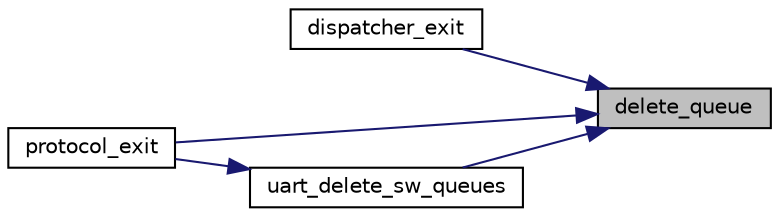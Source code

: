 digraph "delete_queue"
{
 // LATEX_PDF_SIZE
  edge [fontname="Helvetica",fontsize="10",labelfontname="Helvetica",labelfontsize="10"];
  node [fontname="Helvetica",fontsize="10",shape=record];
  rankdir="RL";
  Node1 [label="delete_queue",height=0.2,width=0.4,color="black", fillcolor="grey75", style="filled", fontcolor="black",tooltip="Frees the space allocated in memory to store the content of a given queue."];
  Node1 -> Node2 [dir="back",color="midnightblue",fontsize="10",style="solid",fontname="Helvetica"];
  Node2 [label="dispatcher_exit",height=0.2,width=0.4,color="black", fillcolor="white", style="filled",URL="$group__dispatcher.html#gaf862e6e5a2905c716bf2b701d9ecabc6",tooltip="Deletes all resources allocated to the dispatcher."];
  Node1 -> Node3 [dir="back",color="midnightblue",fontsize="10",style="solid",fontname="Helvetica"];
  Node3 [label="protocol_exit",height=0.2,width=0.4,color="black", fillcolor="white", style="filled",URL="$group__protocol.html#gad92f8f0203e9bf95564f51e3ab965221",tooltip="Frees the memory allocated for the protocol and serial port software queues."];
  Node1 -> Node4 [dir="back",color="midnightblue",fontsize="10",style="solid",fontname="Helvetica"];
  Node4 [label="uart_delete_sw_queues",height=0.2,width=0.4,color="black", fillcolor="white", style="filled",URL="$group__uart.html#gaffd1e39d413095e8cb2d5026e6232e65",tooltip="Frees the memory allocated for serial port software queues."];
  Node4 -> Node3 [dir="back",color="midnightblue",fontsize="10",style="solid",fontname="Helvetica"];
}
